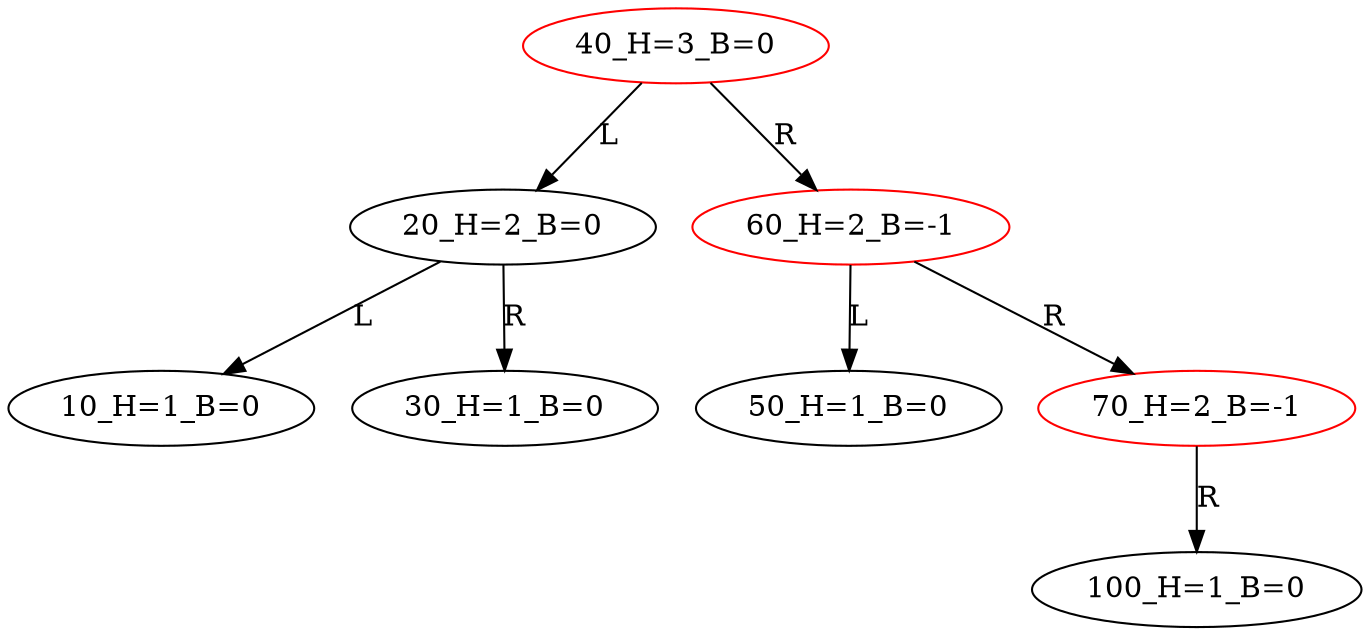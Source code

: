 digraph BiTreeBiTreeInsert {
"40_H=3_B=0" -> {"20_H=2_B=0"} [label="L"]
"40_H=3_B=0" -> {"60_H=2_B=-1"} [label="R"]
"20_H=2_B=0" -> {"10_H=1_B=0"} [label="L"]
"20_H=2_B=0" -> {"30_H=1_B=0"} [label="R"]
"60_H=2_B=-1" -> {"50_H=1_B=0"} [label="L"]
"60_H=2_B=-1" -> {"70_H=2_B=-1"} [label="R"]
"70_H=2_B=-1" -> {"100_H=1_B=0"} [label="R"]
"40_H=3_B=0" [color=red]
"20_H=2_B=0"
"10_H=1_B=0"
"30_H=1_B=0"
"60_H=2_B=-1" [color=red]
"50_H=1_B=0"
"70_H=2_B=-1" [color=red]
"100_H=1_B=0"
}
